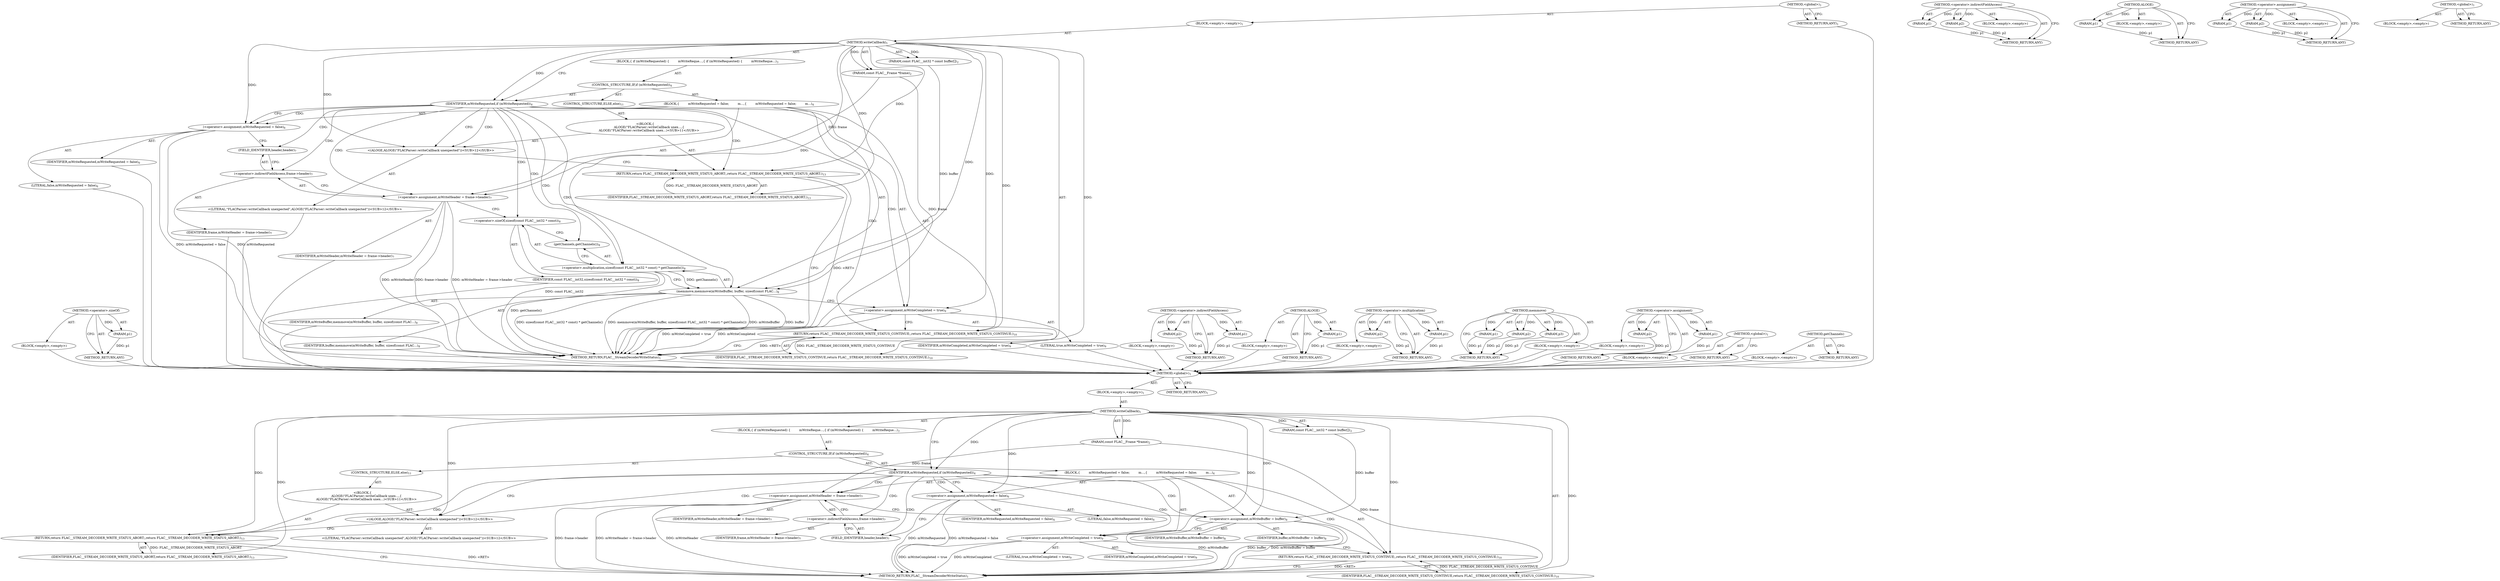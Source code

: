 digraph "getChannels" {
vulnerable_6 [label=<(METHOD,&lt;global&gt;)<SUB>1</SUB>>];
vulnerable_7 [label=<(BLOCK,&lt;empty&gt;,&lt;empty&gt;)<SUB>1</SUB>>];
vulnerable_8 [label=<(METHOD,writeCallback)<SUB>1</SUB>>];
vulnerable_9 [label=<(PARAM,const FLAC__Frame *frame)<SUB>2</SUB>>];
vulnerable_10 [label=<(PARAM,const FLAC__int32 * const buffer[])<SUB>2</SUB>>];
vulnerable_11 [label=<(BLOCK,{
 if (mWriteRequested) {

         mWriteReque...,{
 if (mWriteRequested) {

         mWriteReque...)<SUB>3</SUB>>];
vulnerable_12 [label=<(CONTROL_STRUCTURE,IF,if (mWriteRequested))<SUB>4</SUB>>];
vulnerable_13 [label=<(IDENTIFIER,mWriteRequested,if (mWriteRequested))<SUB>4</SUB>>];
vulnerable_14 [label=<(BLOCK,{

         mWriteRequested = false;
         m...,{

         mWriteRequested = false;
         m...)<SUB>4</SUB>>];
vulnerable_15 [label=<(&lt;operator&gt;.assignment,mWriteRequested = false)<SUB>6</SUB>>];
vulnerable_16 [label=<(IDENTIFIER,mWriteRequested,mWriteRequested = false)<SUB>6</SUB>>];
vulnerable_17 [label=<(LITERAL,false,mWriteRequested = false)<SUB>6</SUB>>];
vulnerable_18 [label=<(&lt;operator&gt;.assignment,mWriteHeader = frame-&gt;header)<SUB>7</SUB>>];
vulnerable_19 [label=<(IDENTIFIER,mWriteHeader,mWriteHeader = frame-&gt;header)<SUB>7</SUB>>];
vulnerable_20 [label=<(&lt;operator&gt;.indirectFieldAccess,frame-&gt;header)<SUB>7</SUB>>];
vulnerable_21 [label=<(IDENTIFIER,frame,mWriteHeader = frame-&gt;header)<SUB>7</SUB>>];
vulnerable_22 [label=<(FIELD_IDENTIFIER,header,header)<SUB>7</SUB>>];
vulnerable_23 [label=<(&lt;operator&gt;.assignment,mWriteBuffer = buffer)<SUB>8</SUB>>];
vulnerable_24 [label=<(IDENTIFIER,mWriteBuffer,mWriteBuffer = buffer)<SUB>8</SUB>>];
vulnerable_25 [label=<(IDENTIFIER,buffer,mWriteBuffer = buffer)<SUB>8</SUB>>];
vulnerable_26 [label=<(&lt;operator&gt;.assignment,mWriteCompleted = true)<SUB>9</SUB>>];
vulnerable_27 [label=<(IDENTIFIER,mWriteCompleted,mWriteCompleted = true)<SUB>9</SUB>>];
vulnerable_28 [label=<(LITERAL,true,mWriteCompleted = true)<SUB>9</SUB>>];
vulnerable_29 [label=<(RETURN,return FLAC__STREAM_DECODER_WRITE_STATUS_CONTINUE;,return FLAC__STREAM_DECODER_WRITE_STATUS_CONTINUE;)<SUB>10</SUB>>];
vulnerable_30 [label=<(IDENTIFIER,FLAC__STREAM_DECODER_WRITE_STATUS_CONTINUE,return FLAC__STREAM_DECODER_WRITE_STATUS_CONTINUE;)<SUB>10</SUB>>];
vulnerable_31 [label=<(CONTROL_STRUCTURE,ELSE,else)<SUB>11</SUB>>];
vulnerable_32 [label="<(BLOCK,{
        ALOGE(&quot;FLACParser::writeCallback unex...,{
        ALOGE(&quot;FLACParser::writeCallback unex...)<SUB>11</SUB>>"];
vulnerable_33 [label="<(ALOGE,ALOGE(&quot;FLACParser::writeCallback unexpected&quot;))<SUB>12</SUB>>"];
vulnerable_34 [label="<(LITERAL,&quot;FLACParser::writeCallback unexpected&quot;,ALOGE(&quot;FLACParser::writeCallback unexpected&quot;))<SUB>12</SUB>>"];
vulnerable_35 [label=<(RETURN,return FLAC__STREAM_DECODER_WRITE_STATUS_ABORT;,return FLAC__STREAM_DECODER_WRITE_STATUS_ABORT;)<SUB>13</SUB>>];
vulnerable_36 [label=<(IDENTIFIER,FLAC__STREAM_DECODER_WRITE_STATUS_ABORT,return FLAC__STREAM_DECODER_WRITE_STATUS_ABORT;)<SUB>13</SUB>>];
vulnerable_37 [label=<(METHOD_RETURN,FLAC__StreamDecoderWriteStatus)<SUB>1</SUB>>];
vulnerable_39 [label=<(METHOD_RETURN,ANY)<SUB>1</SUB>>];
vulnerable_67 [label=<(METHOD,&lt;operator&gt;.indirectFieldAccess)>];
vulnerable_68 [label=<(PARAM,p1)>];
vulnerable_69 [label=<(PARAM,p2)>];
vulnerable_70 [label=<(BLOCK,&lt;empty&gt;,&lt;empty&gt;)>];
vulnerable_71 [label=<(METHOD_RETURN,ANY)>];
vulnerable_72 [label=<(METHOD,ALOGE)>];
vulnerable_73 [label=<(PARAM,p1)>];
vulnerable_74 [label=<(BLOCK,&lt;empty&gt;,&lt;empty&gt;)>];
vulnerable_75 [label=<(METHOD_RETURN,ANY)>];
vulnerable_62 [label=<(METHOD,&lt;operator&gt;.assignment)>];
vulnerable_63 [label=<(PARAM,p1)>];
vulnerable_64 [label=<(PARAM,p2)>];
vulnerable_65 [label=<(BLOCK,&lt;empty&gt;,&lt;empty&gt;)>];
vulnerable_66 [label=<(METHOD_RETURN,ANY)>];
vulnerable_56 [label=<(METHOD,&lt;global&gt;)<SUB>1</SUB>>];
vulnerable_57 [label=<(BLOCK,&lt;empty&gt;,&lt;empty&gt;)>];
vulnerable_58 [label=<(METHOD_RETURN,ANY)>];
fixed_89 [label=<(METHOD,&lt;operator&gt;.sizeOf)>];
fixed_90 [label=<(PARAM,p1)>];
fixed_91 [label=<(BLOCK,&lt;empty&gt;,&lt;empty&gt;)>];
fixed_92 [label=<(METHOD_RETURN,ANY)>];
fixed_6 [label=<(METHOD,&lt;global&gt;)<SUB>1</SUB>>];
fixed_7 [label=<(BLOCK,&lt;empty&gt;,&lt;empty&gt;)<SUB>1</SUB>>];
fixed_8 [label=<(METHOD,writeCallback)<SUB>1</SUB>>];
fixed_9 [label=<(PARAM,const FLAC__Frame *frame)<SUB>2</SUB>>];
fixed_10 [label=<(PARAM,const FLAC__int32 * const buffer[])<SUB>2</SUB>>];
fixed_11 [label=<(BLOCK,{
 if (mWriteRequested) {

         mWriteReque...,{
 if (mWriteRequested) {

         mWriteReque...)<SUB>3</SUB>>];
fixed_12 [label=<(CONTROL_STRUCTURE,IF,if (mWriteRequested))<SUB>4</SUB>>];
fixed_13 [label=<(IDENTIFIER,mWriteRequested,if (mWriteRequested))<SUB>4</SUB>>];
fixed_14 [label=<(BLOCK,{

         mWriteRequested = false;
         m...,{

         mWriteRequested = false;
         m...)<SUB>4</SUB>>];
fixed_15 [label=<(&lt;operator&gt;.assignment,mWriteRequested = false)<SUB>6</SUB>>];
fixed_16 [label=<(IDENTIFIER,mWriteRequested,mWriteRequested = false)<SUB>6</SUB>>];
fixed_17 [label=<(LITERAL,false,mWriteRequested = false)<SUB>6</SUB>>];
fixed_18 [label=<(&lt;operator&gt;.assignment,mWriteHeader = frame-&gt;header)<SUB>7</SUB>>];
fixed_19 [label=<(IDENTIFIER,mWriteHeader,mWriteHeader = frame-&gt;header)<SUB>7</SUB>>];
fixed_20 [label=<(&lt;operator&gt;.indirectFieldAccess,frame-&gt;header)<SUB>7</SUB>>];
fixed_21 [label=<(IDENTIFIER,frame,mWriteHeader = frame-&gt;header)<SUB>7</SUB>>];
fixed_22 [label=<(FIELD_IDENTIFIER,header,header)<SUB>7</SUB>>];
fixed_23 [label=<(memmove,memmove(mWriteBuffer, buffer, sizeof(const FLAC...)<SUB>8</SUB>>];
fixed_24 [label=<(IDENTIFIER,mWriteBuffer,memmove(mWriteBuffer, buffer, sizeof(const FLAC...)<SUB>8</SUB>>];
fixed_25 [label=<(IDENTIFIER,buffer,memmove(mWriteBuffer, buffer, sizeof(const FLAC...)<SUB>8</SUB>>];
fixed_26 [label=<(&lt;operator&gt;.multiplication,sizeof(const FLAC__int32 * const) * getChannels())<SUB>8</SUB>>];
fixed_27 [label=<(&lt;operator&gt;.sizeOf,sizeof(const FLAC__int32 * const))<SUB>8</SUB>>];
fixed_28 [label=<(IDENTIFIER,const FLAC__int32,sizeof(const FLAC__int32 * const))<SUB>8</SUB>>];
fixed_29 [label=<(getChannels,getChannels())<SUB>8</SUB>>];
fixed_30 [label=<(&lt;operator&gt;.assignment,mWriteCompleted = true)<SUB>9</SUB>>];
fixed_31 [label=<(IDENTIFIER,mWriteCompleted,mWriteCompleted = true)<SUB>9</SUB>>];
fixed_32 [label=<(LITERAL,true,mWriteCompleted = true)<SUB>9</SUB>>];
fixed_33 [label=<(RETURN,return FLAC__STREAM_DECODER_WRITE_STATUS_CONTINUE;,return FLAC__STREAM_DECODER_WRITE_STATUS_CONTINUE;)<SUB>10</SUB>>];
fixed_34 [label=<(IDENTIFIER,FLAC__STREAM_DECODER_WRITE_STATUS_CONTINUE,return FLAC__STREAM_DECODER_WRITE_STATUS_CONTINUE;)<SUB>10</SUB>>];
fixed_35 [label=<(CONTROL_STRUCTURE,ELSE,else)<SUB>11</SUB>>];
fixed_36 [label="<(BLOCK,{
        ALOGE(&quot;FLACParser::writeCallback unex...,{
        ALOGE(&quot;FLACParser::writeCallback unex...)<SUB>11</SUB>>"];
fixed_37 [label="<(ALOGE,ALOGE(&quot;FLACParser::writeCallback unexpected&quot;))<SUB>12</SUB>>"];
fixed_38 [label="<(LITERAL,&quot;FLACParser::writeCallback unexpected&quot;,ALOGE(&quot;FLACParser::writeCallback unexpected&quot;))<SUB>12</SUB>>"];
fixed_39 [label=<(RETURN,return FLAC__STREAM_DECODER_WRITE_STATUS_ABORT;,return FLAC__STREAM_DECODER_WRITE_STATUS_ABORT;)<SUB>13</SUB>>];
fixed_40 [label=<(IDENTIFIER,FLAC__STREAM_DECODER_WRITE_STATUS_ABORT,return FLAC__STREAM_DECODER_WRITE_STATUS_ABORT;)<SUB>13</SUB>>];
fixed_41 [label=<(METHOD_RETURN,FLAC__StreamDecoderWriteStatus)<SUB>1</SUB>>];
fixed_43 [label=<(METHOD_RETURN,ANY)<SUB>1</SUB>>];
fixed_73 [label=<(METHOD,&lt;operator&gt;.indirectFieldAccess)>];
fixed_74 [label=<(PARAM,p1)>];
fixed_75 [label=<(PARAM,p2)>];
fixed_76 [label=<(BLOCK,&lt;empty&gt;,&lt;empty&gt;)>];
fixed_77 [label=<(METHOD_RETURN,ANY)>];
fixed_96 [label=<(METHOD,ALOGE)>];
fixed_97 [label=<(PARAM,p1)>];
fixed_98 [label=<(BLOCK,&lt;empty&gt;,&lt;empty&gt;)>];
fixed_99 [label=<(METHOD_RETURN,ANY)>];
fixed_84 [label=<(METHOD,&lt;operator&gt;.multiplication)>];
fixed_85 [label=<(PARAM,p1)>];
fixed_86 [label=<(PARAM,p2)>];
fixed_87 [label=<(BLOCK,&lt;empty&gt;,&lt;empty&gt;)>];
fixed_88 [label=<(METHOD_RETURN,ANY)>];
fixed_78 [label=<(METHOD,memmove)>];
fixed_79 [label=<(PARAM,p1)>];
fixed_80 [label=<(PARAM,p2)>];
fixed_81 [label=<(PARAM,p3)>];
fixed_82 [label=<(BLOCK,&lt;empty&gt;,&lt;empty&gt;)>];
fixed_83 [label=<(METHOD_RETURN,ANY)>];
fixed_68 [label=<(METHOD,&lt;operator&gt;.assignment)>];
fixed_69 [label=<(PARAM,p1)>];
fixed_70 [label=<(PARAM,p2)>];
fixed_71 [label=<(BLOCK,&lt;empty&gt;,&lt;empty&gt;)>];
fixed_72 [label=<(METHOD_RETURN,ANY)>];
fixed_62 [label=<(METHOD,&lt;global&gt;)<SUB>1</SUB>>];
fixed_63 [label=<(BLOCK,&lt;empty&gt;,&lt;empty&gt;)>];
fixed_64 [label=<(METHOD_RETURN,ANY)>];
fixed_93 [label=<(METHOD,getChannels)>];
fixed_94 [label=<(BLOCK,&lt;empty&gt;,&lt;empty&gt;)>];
fixed_95 [label=<(METHOD_RETURN,ANY)>];
vulnerable_6 -> vulnerable_7  [key=0, label="AST: "];
vulnerable_6 -> vulnerable_39  [key=0, label="AST: "];
vulnerable_6 -> vulnerable_39  [key=1, label="CFG: "];
vulnerable_7 -> vulnerable_8  [key=0, label="AST: "];
vulnerable_8 -> vulnerable_9  [key=0, label="AST: "];
vulnerable_8 -> vulnerable_9  [key=1, label="DDG: "];
vulnerable_8 -> vulnerable_10  [key=0, label="AST: "];
vulnerable_8 -> vulnerable_10  [key=1, label="DDG: "];
vulnerable_8 -> vulnerable_11  [key=0, label="AST: "];
vulnerable_8 -> vulnerable_37  [key=0, label="AST: "];
vulnerable_8 -> vulnerable_13  [key=0, label="CFG: "];
vulnerable_8 -> vulnerable_13  [key=1, label="DDG: "];
vulnerable_8 -> vulnerable_15  [key=0, label="DDG: "];
vulnerable_8 -> vulnerable_23  [key=0, label="DDG: "];
vulnerable_8 -> vulnerable_26  [key=0, label="DDG: "];
vulnerable_8 -> vulnerable_29  [key=0, label="DDG: "];
vulnerable_8 -> vulnerable_30  [key=0, label="DDG: "];
vulnerable_8 -> vulnerable_35  [key=0, label="DDG: "];
vulnerable_8 -> vulnerable_33  [key=0, label="DDG: "];
vulnerable_8 -> vulnerable_36  [key=0, label="DDG: "];
vulnerable_9 -> vulnerable_37  [key=0, label="DDG: frame"];
vulnerable_9 -> vulnerable_18  [key=0, label="DDG: frame"];
vulnerable_10 -> vulnerable_23  [key=0, label="DDG: buffer"];
vulnerable_11 -> vulnerable_12  [key=0, label="AST: "];
vulnerable_12 -> vulnerable_13  [key=0, label="AST: "];
vulnerable_12 -> vulnerable_14  [key=0, label="AST: "];
vulnerable_12 -> vulnerable_31  [key=0, label="AST: "];
vulnerable_13 -> vulnerable_15  [key=0, label="CFG: "];
vulnerable_13 -> vulnerable_15  [key=1, label="CDG: "];
vulnerable_13 -> vulnerable_33  [key=0, label="CFG: "];
vulnerable_13 -> vulnerable_33  [key=1, label="CDG: "];
vulnerable_13 -> vulnerable_29  [key=0, label="CDG: "];
vulnerable_13 -> vulnerable_18  [key=0, label="CDG: "];
vulnerable_13 -> vulnerable_26  [key=0, label="CDG: "];
vulnerable_13 -> vulnerable_23  [key=0, label="CDG: "];
vulnerable_13 -> vulnerable_35  [key=0, label="CDG: "];
vulnerable_13 -> vulnerable_20  [key=0, label="CDG: "];
vulnerable_13 -> vulnerable_22  [key=0, label="CDG: "];
vulnerable_14 -> vulnerable_15  [key=0, label="AST: "];
vulnerable_14 -> vulnerable_18  [key=0, label="AST: "];
vulnerable_14 -> vulnerable_23  [key=0, label="AST: "];
vulnerable_14 -> vulnerable_26  [key=0, label="AST: "];
vulnerable_14 -> vulnerable_29  [key=0, label="AST: "];
vulnerable_15 -> vulnerable_16  [key=0, label="AST: "];
vulnerable_15 -> vulnerable_17  [key=0, label="AST: "];
vulnerable_15 -> vulnerable_22  [key=0, label="CFG: "];
vulnerable_15 -> vulnerable_37  [key=0, label="DDG: mWriteRequested = false"];
vulnerable_15 -> vulnerable_37  [key=1, label="DDG: mWriteRequested"];
vulnerable_18 -> vulnerable_19  [key=0, label="AST: "];
vulnerable_18 -> vulnerable_20  [key=0, label="AST: "];
vulnerable_18 -> vulnerable_23  [key=0, label="CFG: "];
vulnerable_18 -> vulnerable_37  [key=0, label="DDG: frame-&gt;header"];
vulnerable_18 -> vulnerable_37  [key=1, label="DDG: mWriteHeader = frame-&gt;header"];
vulnerable_18 -> vulnerable_37  [key=2, label="DDG: mWriteHeader"];
vulnerable_20 -> vulnerable_21  [key=0, label="AST: "];
vulnerable_20 -> vulnerable_22  [key=0, label="AST: "];
vulnerable_20 -> vulnerable_18  [key=0, label="CFG: "];
vulnerable_22 -> vulnerable_20  [key=0, label="CFG: "];
vulnerable_23 -> vulnerable_24  [key=0, label="AST: "];
vulnerable_23 -> vulnerable_25  [key=0, label="AST: "];
vulnerable_23 -> vulnerable_26  [key=0, label="CFG: "];
vulnerable_23 -> vulnerable_37  [key=0, label="DDG: buffer"];
vulnerable_23 -> vulnerable_37  [key=1, label="DDG: mWriteBuffer = buffer"];
vulnerable_23 -> vulnerable_37  [key=2, label="DDG: mWriteBuffer"];
vulnerable_26 -> vulnerable_27  [key=0, label="AST: "];
vulnerable_26 -> vulnerable_28  [key=0, label="AST: "];
vulnerable_26 -> vulnerable_29  [key=0, label="CFG: "];
vulnerable_26 -> vulnerable_37  [key=0, label="DDG: mWriteCompleted = true"];
vulnerable_26 -> vulnerable_37  [key=1, label="DDG: mWriteCompleted"];
vulnerable_29 -> vulnerable_30  [key=0, label="AST: "];
vulnerable_29 -> vulnerable_37  [key=0, label="CFG: "];
vulnerable_29 -> vulnerable_37  [key=1, label="DDG: &lt;RET&gt;"];
vulnerable_30 -> vulnerable_29  [key=0, label="DDG: FLAC__STREAM_DECODER_WRITE_STATUS_CONTINUE"];
vulnerable_31 -> vulnerable_32  [key=0, label="AST: "];
vulnerable_32 -> vulnerable_33  [key=0, label="AST: "];
vulnerable_32 -> vulnerable_35  [key=0, label="AST: "];
vulnerable_33 -> vulnerable_34  [key=0, label="AST: "];
vulnerable_33 -> vulnerable_35  [key=0, label="CFG: "];
vulnerable_35 -> vulnerable_36  [key=0, label="AST: "];
vulnerable_35 -> vulnerable_37  [key=0, label="CFG: "];
vulnerable_35 -> vulnerable_37  [key=1, label="DDG: &lt;RET&gt;"];
vulnerable_36 -> vulnerable_35  [key=0, label="DDG: FLAC__STREAM_DECODER_WRITE_STATUS_ABORT"];
vulnerable_67 -> vulnerable_68  [key=0, label="AST: "];
vulnerable_67 -> vulnerable_68  [key=1, label="DDG: "];
vulnerable_67 -> vulnerable_70  [key=0, label="AST: "];
vulnerable_67 -> vulnerable_69  [key=0, label="AST: "];
vulnerable_67 -> vulnerable_69  [key=1, label="DDG: "];
vulnerable_67 -> vulnerable_71  [key=0, label="AST: "];
vulnerable_67 -> vulnerable_71  [key=1, label="CFG: "];
vulnerable_68 -> vulnerable_71  [key=0, label="DDG: p1"];
vulnerable_69 -> vulnerable_71  [key=0, label="DDG: p2"];
vulnerable_72 -> vulnerable_73  [key=0, label="AST: "];
vulnerable_72 -> vulnerable_73  [key=1, label="DDG: "];
vulnerable_72 -> vulnerable_74  [key=0, label="AST: "];
vulnerable_72 -> vulnerable_75  [key=0, label="AST: "];
vulnerable_72 -> vulnerable_75  [key=1, label="CFG: "];
vulnerable_73 -> vulnerable_75  [key=0, label="DDG: p1"];
vulnerable_62 -> vulnerable_63  [key=0, label="AST: "];
vulnerable_62 -> vulnerable_63  [key=1, label="DDG: "];
vulnerable_62 -> vulnerable_65  [key=0, label="AST: "];
vulnerable_62 -> vulnerable_64  [key=0, label="AST: "];
vulnerable_62 -> vulnerable_64  [key=1, label="DDG: "];
vulnerable_62 -> vulnerable_66  [key=0, label="AST: "];
vulnerable_62 -> vulnerable_66  [key=1, label="CFG: "];
vulnerable_63 -> vulnerable_66  [key=0, label="DDG: p1"];
vulnerable_64 -> vulnerable_66  [key=0, label="DDG: p2"];
vulnerable_56 -> vulnerable_57  [key=0, label="AST: "];
vulnerable_56 -> vulnerable_58  [key=0, label="AST: "];
vulnerable_56 -> vulnerable_58  [key=1, label="CFG: "];
fixed_89 -> fixed_90  [key=0, label="AST: "];
fixed_89 -> fixed_90  [key=1, label="DDG: "];
fixed_89 -> fixed_91  [key=0, label="AST: "];
fixed_89 -> fixed_92  [key=0, label="AST: "];
fixed_89 -> fixed_92  [key=1, label="CFG: "];
fixed_90 -> fixed_92  [key=0, label="DDG: p1"];
fixed_91 -> vulnerable_6  [key=0];
fixed_92 -> vulnerable_6  [key=0];
fixed_6 -> fixed_7  [key=0, label="AST: "];
fixed_6 -> fixed_43  [key=0, label="AST: "];
fixed_6 -> fixed_43  [key=1, label="CFG: "];
fixed_7 -> fixed_8  [key=0, label="AST: "];
fixed_8 -> fixed_9  [key=0, label="AST: "];
fixed_8 -> fixed_9  [key=1, label="DDG: "];
fixed_8 -> fixed_10  [key=0, label="AST: "];
fixed_8 -> fixed_10  [key=1, label="DDG: "];
fixed_8 -> fixed_11  [key=0, label="AST: "];
fixed_8 -> fixed_41  [key=0, label="AST: "];
fixed_8 -> fixed_13  [key=0, label="CFG: "];
fixed_8 -> fixed_13  [key=1, label="DDG: "];
fixed_8 -> fixed_15  [key=0, label="DDG: "];
fixed_8 -> fixed_30  [key=0, label="DDG: "];
fixed_8 -> fixed_33  [key=0, label="DDG: "];
fixed_8 -> fixed_23  [key=0, label="DDG: "];
fixed_8 -> fixed_34  [key=0, label="DDG: "];
fixed_8 -> fixed_39  [key=0, label="DDG: "];
fixed_8 -> fixed_26  [key=0, label="DDG: "];
fixed_8 -> fixed_37  [key=0, label="DDG: "];
fixed_8 -> fixed_40  [key=0, label="DDG: "];
fixed_9 -> fixed_41  [key=0, label="DDG: frame"];
fixed_9 -> fixed_18  [key=0, label="DDG: frame"];
fixed_10 -> fixed_23  [key=0, label="DDG: buffer"];
fixed_11 -> fixed_12  [key=0, label="AST: "];
fixed_12 -> fixed_13  [key=0, label="AST: "];
fixed_12 -> fixed_14  [key=0, label="AST: "];
fixed_12 -> fixed_35  [key=0, label="AST: "];
fixed_13 -> fixed_15  [key=0, label="CFG: "];
fixed_13 -> fixed_15  [key=1, label="CDG: "];
fixed_13 -> fixed_37  [key=0, label="CFG: "];
fixed_13 -> fixed_37  [key=1, label="CDG: "];
fixed_13 -> fixed_30  [key=0, label="CDG: "];
fixed_13 -> fixed_33  [key=0, label="CDG: "];
fixed_13 -> fixed_26  [key=0, label="CDG: "];
fixed_13 -> fixed_23  [key=0, label="CDG: "];
fixed_13 -> fixed_20  [key=0, label="CDG: "];
fixed_13 -> fixed_22  [key=0, label="CDG: "];
fixed_13 -> fixed_27  [key=0, label="CDG: "];
fixed_13 -> fixed_29  [key=0, label="CDG: "];
fixed_13 -> fixed_18  [key=0, label="CDG: "];
fixed_13 -> fixed_39  [key=0, label="CDG: "];
fixed_14 -> fixed_15  [key=0, label="AST: "];
fixed_14 -> fixed_18  [key=0, label="AST: "];
fixed_14 -> fixed_23  [key=0, label="AST: "];
fixed_14 -> fixed_30  [key=0, label="AST: "];
fixed_14 -> fixed_33  [key=0, label="AST: "];
fixed_15 -> fixed_16  [key=0, label="AST: "];
fixed_15 -> fixed_17  [key=0, label="AST: "];
fixed_15 -> fixed_22  [key=0, label="CFG: "];
fixed_15 -> fixed_41  [key=0, label="DDG: mWriteRequested = false"];
fixed_15 -> fixed_41  [key=1, label="DDG: mWriteRequested"];
fixed_16 -> vulnerable_6  [key=0];
fixed_17 -> vulnerable_6  [key=0];
fixed_18 -> fixed_19  [key=0, label="AST: "];
fixed_18 -> fixed_20  [key=0, label="AST: "];
fixed_18 -> fixed_27  [key=0, label="CFG: "];
fixed_18 -> fixed_41  [key=0, label="DDG: frame-&gt;header"];
fixed_18 -> fixed_41  [key=1, label="DDG: mWriteHeader = frame-&gt;header"];
fixed_18 -> fixed_41  [key=2, label="DDG: mWriteHeader"];
fixed_19 -> vulnerable_6  [key=0];
fixed_20 -> fixed_21  [key=0, label="AST: "];
fixed_20 -> fixed_22  [key=0, label="AST: "];
fixed_20 -> fixed_18  [key=0, label="CFG: "];
fixed_21 -> vulnerable_6  [key=0];
fixed_22 -> fixed_20  [key=0, label="CFG: "];
fixed_23 -> fixed_24  [key=0, label="AST: "];
fixed_23 -> fixed_25  [key=0, label="AST: "];
fixed_23 -> fixed_26  [key=0, label="AST: "];
fixed_23 -> fixed_30  [key=0, label="CFG: "];
fixed_23 -> fixed_41  [key=0, label="DDG: buffer"];
fixed_23 -> fixed_41  [key=1, label="DDG: sizeof(const FLAC__int32 * const) * getChannels()"];
fixed_23 -> fixed_41  [key=2, label="DDG: memmove(mWriteBuffer, buffer, sizeof(const FLAC__int32 * const) * getChannels())"];
fixed_23 -> fixed_41  [key=3, label="DDG: mWriteBuffer"];
fixed_24 -> vulnerable_6  [key=0];
fixed_25 -> vulnerable_6  [key=0];
fixed_26 -> fixed_27  [key=0, label="AST: "];
fixed_26 -> fixed_29  [key=0, label="AST: "];
fixed_26 -> fixed_23  [key=0, label="CFG: "];
fixed_26 -> fixed_23  [key=1, label="DDG: getChannels()"];
fixed_26 -> fixed_41  [key=0, label="DDG: getChannels()"];
fixed_27 -> fixed_28  [key=0, label="AST: "];
fixed_27 -> fixed_29  [key=0, label="CFG: "];
fixed_27 -> fixed_41  [key=0, label="DDG: const FLAC__int32"];
fixed_28 -> vulnerable_6  [key=0];
fixed_29 -> fixed_26  [key=0, label="CFG: "];
fixed_30 -> fixed_31  [key=0, label="AST: "];
fixed_30 -> fixed_32  [key=0, label="AST: "];
fixed_30 -> fixed_33  [key=0, label="CFG: "];
fixed_30 -> fixed_41  [key=0, label="DDG: mWriteCompleted = true"];
fixed_30 -> fixed_41  [key=1, label="DDG: mWriteCompleted"];
fixed_31 -> vulnerable_6  [key=0];
fixed_32 -> vulnerable_6  [key=0];
fixed_33 -> fixed_34  [key=0, label="AST: "];
fixed_33 -> fixed_41  [key=0, label="CFG: "];
fixed_33 -> fixed_41  [key=1, label="DDG: &lt;RET&gt;"];
fixed_34 -> fixed_33  [key=0, label="DDG: FLAC__STREAM_DECODER_WRITE_STATUS_CONTINUE"];
fixed_35 -> fixed_36  [key=0, label="AST: "];
fixed_36 -> fixed_37  [key=0, label="AST: "];
fixed_36 -> fixed_39  [key=0, label="AST: "];
fixed_37 -> fixed_38  [key=0, label="AST: "];
fixed_37 -> fixed_39  [key=0, label="CFG: "];
fixed_38 -> vulnerable_6  [key=0];
fixed_39 -> fixed_40  [key=0, label="AST: "];
fixed_39 -> fixed_41  [key=0, label="CFG: "];
fixed_39 -> fixed_41  [key=1, label="DDG: &lt;RET&gt;"];
fixed_40 -> fixed_39  [key=0, label="DDG: FLAC__STREAM_DECODER_WRITE_STATUS_ABORT"];
fixed_41 -> vulnerable_6  [key=0];
fixed_43 -> vulnerable_6  [key=0];
fixed_73 -> fixed_74  [key=0, label="AST: "];
fixed_73 -> fixed_74  [key=1, label="DDG: "];
fixed_73 -> fixed_76  [key=0, label="AST: "];
fixed_73 -> fixed_75  [key=0, label="AST: "];
fixed_73 -> fixed_75  [key=1, label="DDG: "];
fixed_73 -> fixed_77  [key=0, label="AST: "];
fixed_73 -> fixed_77  [key=1, label="CFG: "];
fixed_74 -> fixed_77  [key=0, label="DDG: p1"];
fixed_75 -> fixed_77  [key=0, label="DDG: p2"];
fixed_76 -> vulnerable_6  [key=0];
fixed_77 -> vulnerable_6  [key=0];
fixed_96 -> fixed_97  [key=0, label="AST: "];
fixed_96 -> fixed_97  [key=1, label="DDG: "];
fixed_96 -> fixed_98  [key=0, label="AST: "];
fixed_96 -> fixed_99  [key=0, label="AST: "];
fixed_96 -> fixed_99  [key=1, label="CFG: "];
fixed_97 -> fixed_99  [key=0, label="DDG: p1"];
fixed_98 -> vulnerable_6  [key=0];
fixed_99 -> vulnerable_6  [key=0];
fixed_84 -> fixed_85  [key=0, label="AST: "];
fixed_84 -> fixed_85  [key=1, label="DDG: "];
fixed_84 -> fixed_87  [key=0, label="AST: "];
fixed_84 -> fixed_86  [key=0, label="AST: "];
fixed_84 -> fixed_86  [key=1, label="DDG: "];
fixed_84 -> fixed_88  [key=0, label="AST: "];
fixed_84 -> fixed_88  [key=1, label="CFG: "];
fixed_85 -> fixed_88  [key=0, label="DDG: p1"];
fixed_86 -> fixed_88  [key=0, label="DDG: p2"];
fixed_87 -> vulnerable_6  [key=0];
fixed_88 -> vulnerable_6  [key=0];
fixed_78 -> fixed_79  [key=0, label="AST: "];
fixed_78 -> fixed_79  [key=1, label="DDG: "];
fixed_78 -> fixed_82  [key=0, label="AST: "];
fixed_78 -> fixed_80  [key=0, label="AST: "];
fixed_78 -> fixed_80  [key=1, label="DDG: "];
fixed_78 -> fixed_83  [key=0, label="AST: "];
fixed_78 -> fixed_83  [key=1, label="CFG: "];
fixed_78 -> fixed_81  [key=0, label="AST: "];
fixed_78 -> fixed_81  [key=1, label="DDG: "];
fixed_79 -> fixed_83  [key=0, label="DDG: p1"];
fixed_80 -> fixed_83  [key=0, label="DDG: p2"];
fixed_81 -> fixed_83  [key=0, label="DDG: p3"];
fixed_82 -> vulnerable_6  [key=0];
fixed_83 -> vulnerable_6  [key=0];
fixed_68 -> fixed_69  [key=0, label="AST: "];
fixed_68 -> fixed_69  [key=1, label="DDG: "];
fixed_68 -> fixed_71  [key=0, label="AST: "];
fixed_68 -> fixed_70  [key=0, label="AST: "];
fixed_68 -> fixed_70  [key=1, label="DDG: "];
fixed_68 -> fixed_72  [key=0, label="AST: "];
fixed_68 -> fixed_72  [key=1, label="CFG: "];
fixed_69 -> fixed_72  [key=0, label="DDG: p1"];
fixed_70 -> fixed_72  [key=0, label="DDG: p2"];
fixed_71 -> vulnerable_6  [key=0];
fixed_72 -> vulnerable_6  [key=0];
fixed_62 -> fixed_63  [key=0, label="AST: "];
fixed_62 -> fixed_64  [key=0, label="AST: "];
fixed_62 -> fixed_64  [key=1, label="CFG: "];
fixed_63 -> vulnerable_6  [key=0];
fixed_64 -> vulnerable_6  [key=0];
fixed_93 -> fixed_94  [key=0, label="AST: "];
fixed_93 -> fixed_95  [key=0, label="AST: "];
fixed_93 -> fixed_95  [key=1, label="CFG: "];
fixed_94 -> vulnerable_6  [key=0];
fixed_95 -> vulnerable_6  [key=0];
}

